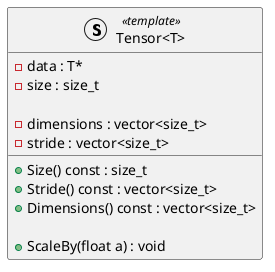 @startuml Tensor
struct "Tensor<T>" <<template>> {
    - data : T*
    - size : size_t

    - dimensions : vector<size_t>
    - stride : vector<size_t>

    + Size() const : size_t
    + Stride() const : vector<size_t>
    + Dimensions() const : vector<size_t>

    + ScaleBy(float a) : void
}
@enduml
